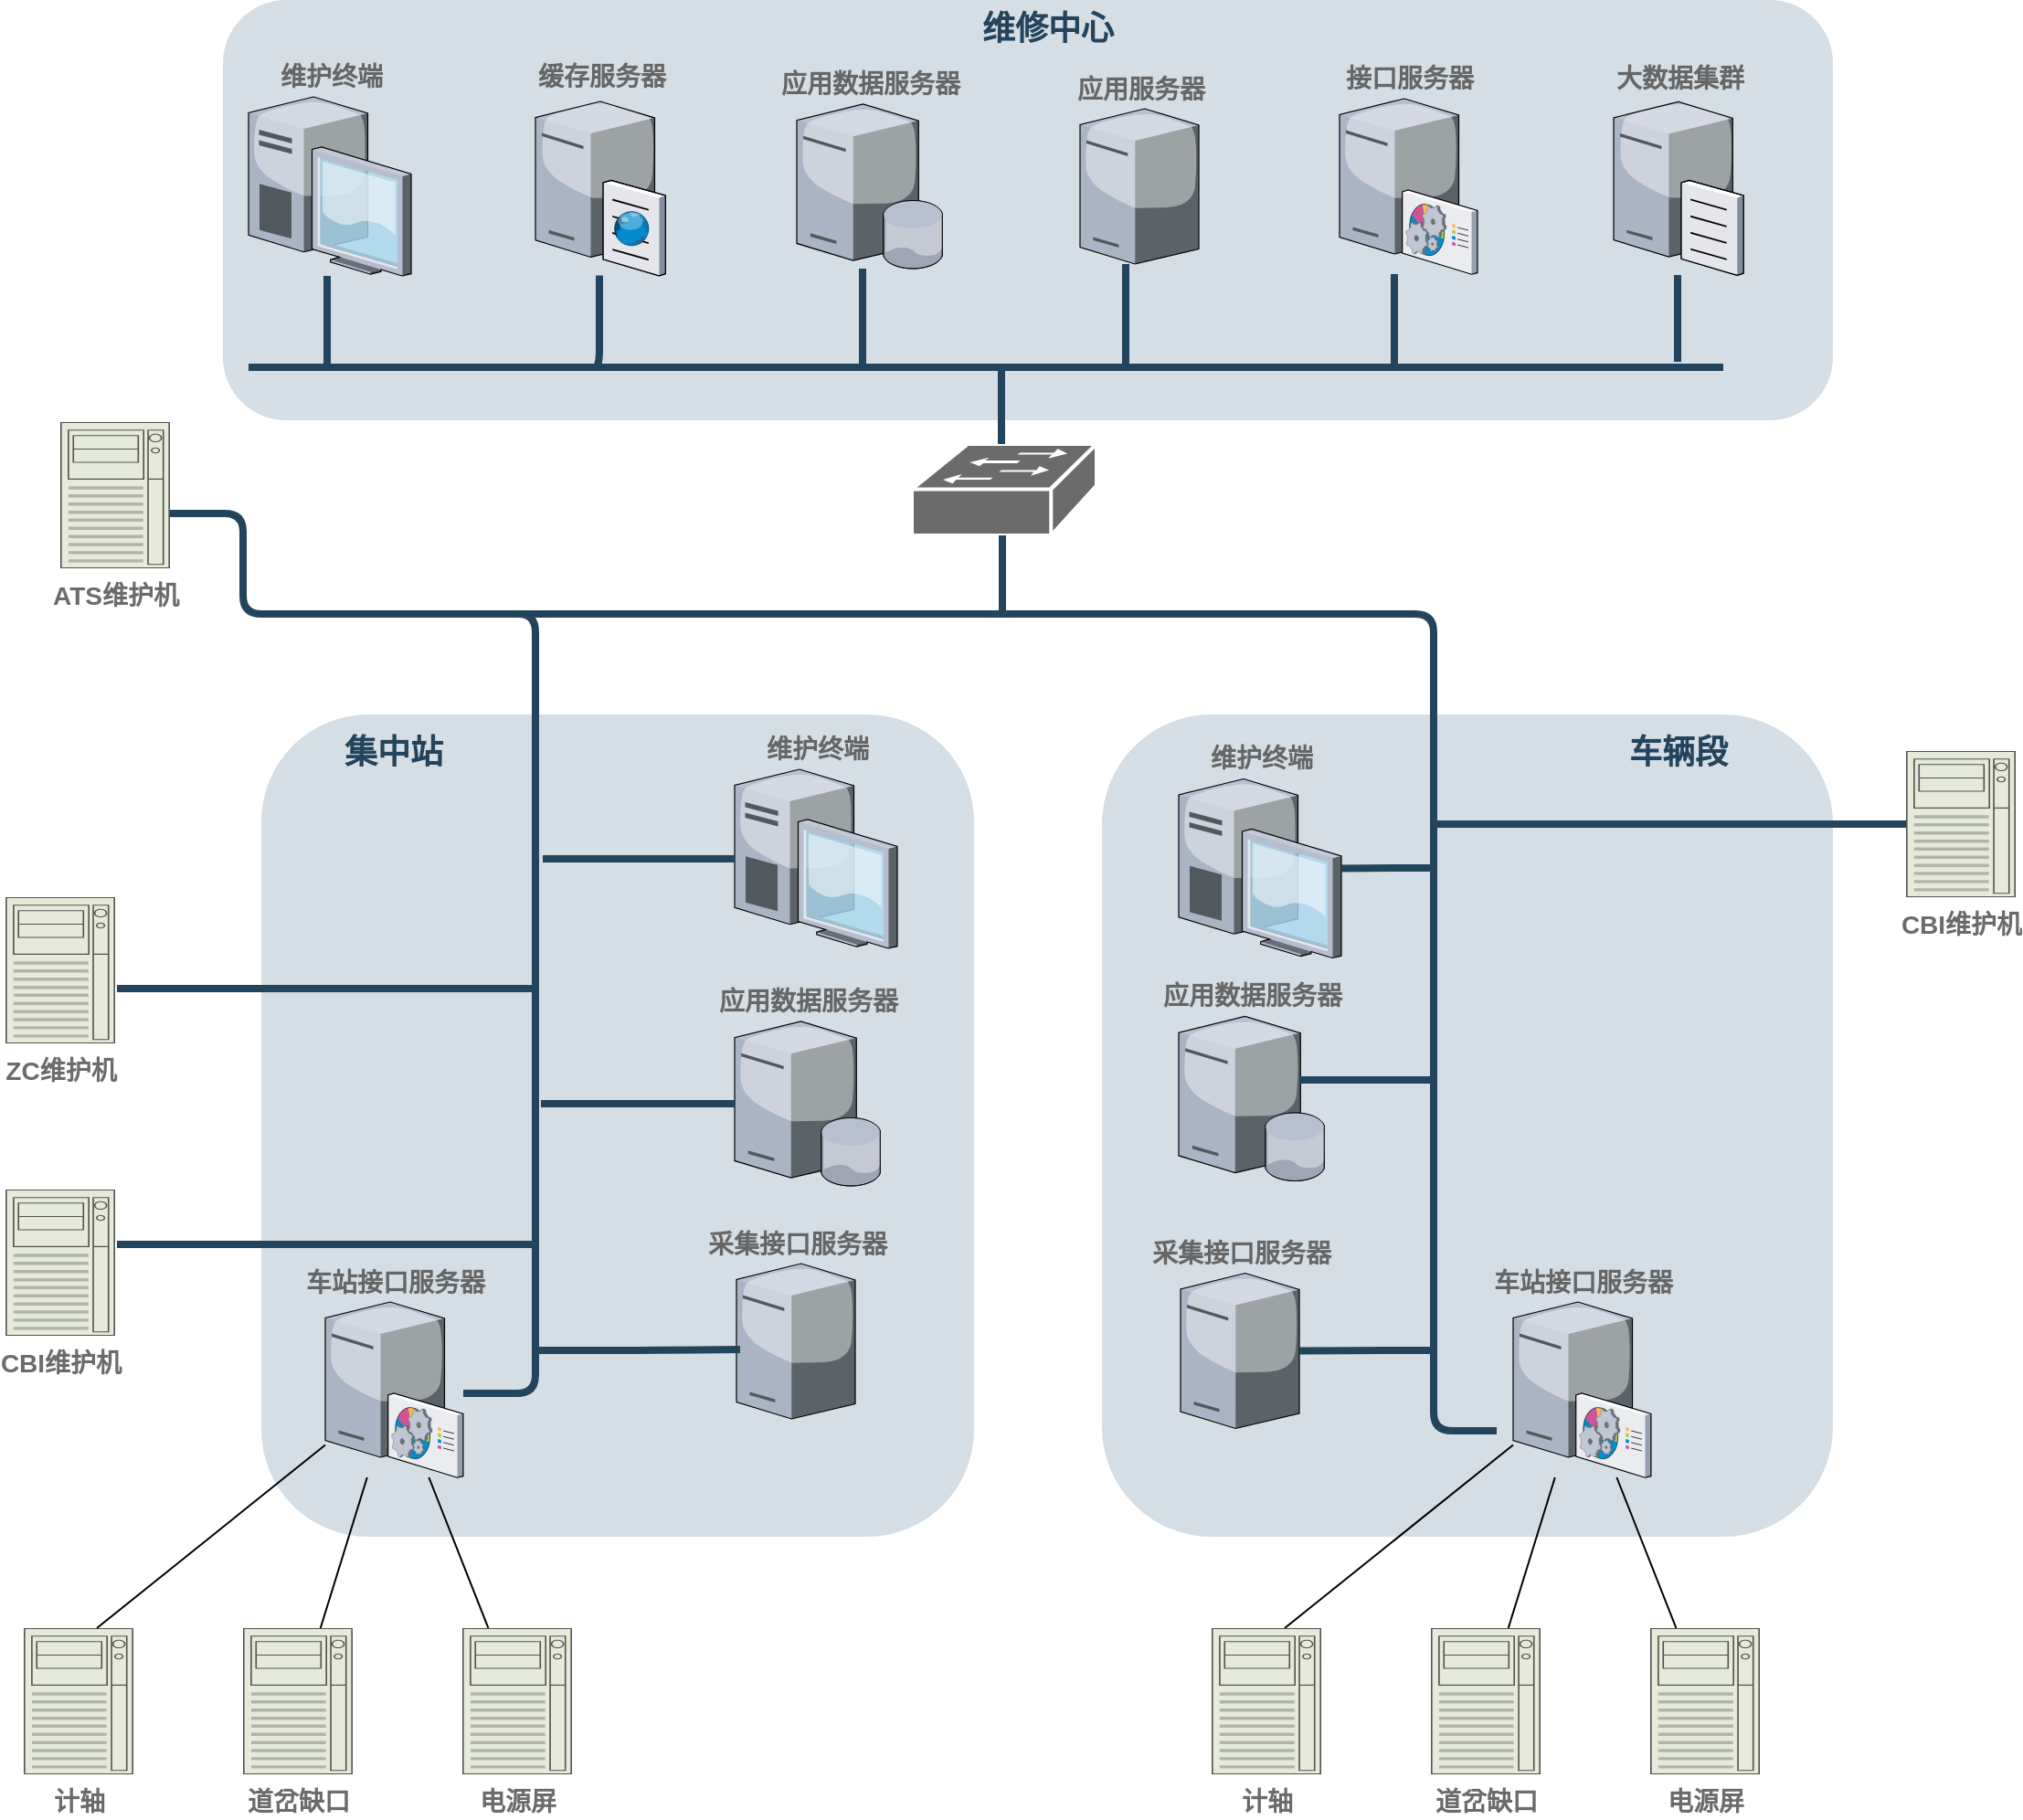 <mxfile version="22.1.18" type="github">
  <diagram id="6a731a19-8d31-9384-78a2-239565b7b9f0" name="Page-1">
    <mxGraphModel dx="2253" dy="738" grid="1" gridSize="10" guides="1" tooltips="1" connect="1" arrows="1" fold="1" page="1" pageScale="1" pageWidth="827" pageHeight="1169" background="none" math="0" shadow="0">
      <root>
        <mxCell id="0" />
        <mxCell id="1" parent="0" />
        <mxCell id="2095" value="" style="rounded=1;whiteSpace=wrap;html=1;strokeColor=none;fillColor=#BAC8D3;fontSize=24;fontColor=#23445D;align=center;opacity=60;" parent="1" vertex="1">
          <mxGeometry x="39" y="9" width="881" height="230" as="geometry" />
        </mxCell>
        <mxCell id="2107" value="" style="shape=mxgraph.cisco.switches.workgroup_switch;html=1;dashed=0;fillColor=#6B6B6B;strokeColor=#ffffff;strokeWidth=2;verticalLabelPosition=bottom;verticalAlign=top;fontFamily=Helvetica;fontSize=36;fontColor=#FFB366" parent="1" vertex="1">
          <mxGeometry x="416" y="252" width="101" height="50" as="geometry" />
        </mxCell>
        <mxCell id="2152" value="" style="line;html=1;strokeColor=#23445D;" parent="1" vertex="1">
          <mxGeometry x="53" y="205" width="807" height="10" as="geometry" />
        </mxCell>
        <mxCell id="2155" value="" style="edgeStyle=elbowEdgeStyle;elbow=horizontal;endArrow=none;html=1;strokeColor=#23445D;endFill=0;strokeWidth=4;rounded=1" parent="1" target="vkNKLQlULWIMrCskGfcK-2239" edge="1">
          <mxGeometry width="100" height="100" relative="1" as="geometry">
            <mxPoint x="533" y="210" as="sourcePoint" />
            <mxPoint x="533" y="157" as="targetPoint" />
          </mxGeometry>
        </mxCell>
        <mxCell id="2159" value="" style="edgeStyle=elbowEdgeStyle;elbow=horizontal;endArrow=none;html=1;strokeColor=#23445D;endFill=0;strokeWidth=4;rounded=1;" parent="1" target="vkNKLQlULWIMrCskGfcK-2234" edge="1">
          <mxGeometry width="100" height="100" relative="1" as="geometry">
            <mxPoint x="389" y="210" as="sourcePoint" />
            <mxPoint x="389" y="157" as="targetPoint" />
            <Array as="points">
              <mxPoint x="389" y="180" />
            </Array>
          </mxGeometry>
        </mxCell>
        <mxCell id="2160" value="" style="edgeStyle=elbowEdgeStyle;elbow=horizontal;endArrow=none;html=1;strokeColor=#23445D;endFill=0;strokeWidth=4;rounded=1;" parent="1" target="vkNKLQlULWIMrCskGfcK-2237" edge="1">
          <mxGeometry width="100" height="100" relative="1" as="geometry">
            <mxPoint x="240" y="210" as="sourcePoint" />
            <mxPoint x="245" y="157" as="targetPoint" />
            <Array as="points">
              <mxPoint x="245" y="180" />
            </Array>
          </mxGeometry>
        </mxCell>
        <mxCell id="2161" value="" style="edgeStyle=elbowEdgeStyle;elbow=horizontal;endArrow=none;html=1;strokeColor=#23445D;endFill=0;strokeWidth=4;rounded=1" parent="1" target="vkNKLQlULWIMrCskGfcK-2240" edge="1">
          <mxGeometry width="100" height="100" relative="1" as="geometry">
            <mxPoint x="96" y="210" as="sourcePoint" />
            <mxPoint x="96" y="157" as="targetPoint" />
          </mxGeometry>
        </mxCell>
        <mxCell id="2162" value="" style="edgeStyle=elbowEdgeStyle;elbow=horizontal;endArrow=none;html=1;strokeColor=#23445D;endFill=0;strokeWidth=4;rounded=1" parent="1" target="2107" edge="1">
          <mxGeometry width="100" height="100" relative="1" as="geometry">
            <mxPoint x="465" y="210" as="sourcePoint" />
            <mxPoint x="465" y="240" as="targetPoint" />
          </mxGeometry>
        </mxCell>
        <mxCell id="2163" value="" style="edgeStyle=elbowEdgeStyle;elbow=horizontal;endArrow=none;html=1;strokeColor=#23445D;endFill=0;strokeWidth=4;rounded=1" parent="1" source="2107" edge="1">
          <mxGeometry width="100" height="100" relative="1" as="geometry">
            <mxPoint x="465.0" y="303" as="sourcePoint" />
            <mxPoint x="465.278" y="345.083" as="targetPoint" />
          </mxGeometry>
        </mxCell>
        <mxCell id="2226" value="&lt;font color=&quot;#23445d&quot; style=&quot;font-size: 18px;&quot;&gt;维修中心&lt;/font&gt;" style="rounded=1;whiteSpace=wrap;html=1;strokeColor=none;fillColor=none;fontSize=18;fontColor=#742B21;align=center;fontStyle=1" parent="1" vertex="1">
          <mxGeometry x="377.5" y="15" width="225" height="19" as="geometry" />
        </mxCell>
        <mxCell id="chNrVIpnMzZten6UTjGX-2267" value="" style="edgeStyle=elbowEdgeStyle;elbow=horizontal;endArrow=none;html=1;strokeColor=#23445D;endFill=0;strokeWidth=4;rounded=1;" parent="1" target="vkNKLQlULWIMrCskGfcK-2236" edge="1">
          <mxGeometry width="100" height="100" relative="1" as="geometry">
            <mxPoint x="680" y="209" as="sourcePoint" />
            <mxPoint x="687" y="160" as="targetPoint" />
            <Array as="points">
              <mxPoint x="680" y="170" />
            </Array>
          </mxGeometry>
        </mxCell>
        <mxCell id="chNrVIpnMzZten6UTjGX-2269" value="" style="rounded=1;whiteSpace=wrap;html=1;strokeColor=none;fillColor=#BAC8D3;fontSize=24;fontColor=#23445D;align=right;opacity=60;labelPosition=left;verticalLabelPosition=top;verticalAlign=bottom;" parent="1" vertex="1">
          <mxGeometry x="60" y="400" width="390" height="450" as="geometry" />
        </mxCell>
        <mxCell id="vkNKLQlULWIMrCskGfcK-2234" value="应用数据服务器" style="verticalLabelPosition=top;sketch=0;aspect=fixed;html=1;verticalAlign=bottom;strokeColor=none;align=center;outlineConnect=0;shape=mxgraph.citrix.database_server;labelPosition=center;fontSize=14;fontStyle=1;fontColor=#666666;" vertex="1" parent="1">
          <mxGeometry x="353" y="66" width="80" height="90" as="geometry" />
        </mxCell>
        <mxCell id="vkNKLQlULWIMrCskGfcK-2235" value="大数据集群" style="verticalLabelPosition=top;sketch=0;aspect=fixed;html=1;verticalAlign=bottom;strokeColor=none;align=center;outlineConnect=0;shape=mxgraph.citrix.file_server;fontStyle=1;fontColor=#666666;labelPosition=center;fontSize=14;" vertex="1" parent="1">
          <mxGeometry x="800" y="62.5" width="71" height="97" as="geometry" />
        </mxCell>
        <mxCell id="vkNKLQlULWIMrCskGfcK-2236" value="接口服务器" style="verticalLabelPosition=top;sketch=0;aspect=fixed;html=1;verticalAlign=bottom;strokeColor=none;align=center;outlineConnect=0;shape=mxgraph.citrix.command_center;labelPosition=center;fontSize=14;fontStyle=1;fontColor=#666666;" vertex="1" parent="1">
          <mxGeometry x="650" y="63" width="75.5" height="96" as="geometry" />
        </mxCell>
        <mxCell id="vkNKLQlULWIMrCskGfcK-2237" value="缓存服务器" style="verticalLabelPosition=top;sketch=0;aspect=fixed;html=1;verticalAlign=bottom;strokeColor=none;align=center;outlineConnect=0;shape=mxgraph.citrix.cache_server;labelPosition=center;fontSize=14;fontStyle=1;fontColor=#666666;" vertex="1" parent="1">
          <mxGeometry x="210" y="62.25" width="71" height="97.5" as="geometry" />
        </mxCell>
        <mxCell id="vkNKLQlULWIMrCskGfcK-2239" value="应用服务器" style="verticalLabelPosition=top;sketch=0;aspect=fixed;html=1;verticalAlign=bottom;strokeColor=none;align=center;outlineConnect=0;shape=mxgraph.citrix.tower_server;fontSize=14;fontStyle=1;labelPosition=center;fontColor=#666666;" vertex="1" parent="1">
          <mxGeometry x="508" y="68.5" width="65" height="85" as="geometry" />
        </mxCell>
        <mxCell id="vkNKLQlULWIMrCskGfcK-2240" value="维护终端" style="verticalLabelPosition=top;sketch=0;aspect=fixed;html=1;verticalAlign=bottom;strokeColor=none;align=center;outlineConnect=0;shape=mxgraph.citrix.desktop;fontStyle=1;fontSize=14;labelPosition=center;fontColor=#666666;" vertex="1" parent="1">
          <mxGeometry x="53" y="62" width="89" height="98" as="geometry" />
        </mxCell>
        <mxCell id="vkNKLQlULWIMrCskGfcK-2241" value="" style="edgeStyle=elbowEdgeStyle;elbow=horizontal;endArrow=none;html=1;strokeColor=#23445D;endFill=0;strokeWidth=4;rounded=1;exitX=0.969;exitY=0.2;exitDx=0;exitDy=0;exitPerimeter=0;" edge="1" parent="1" source="2152" target="vkNKLQlULWIMrCskGfcK-2235">
          <mxGeometry width="100" height="100" relative="1" as="geometry">
            <mxPoint x="697" y="219" as="sourcePoint" />
            <mxPoint x="697" y="169" as="targetPoint" />
          </mxGeometry>
        </mxCell>
        <mxCell id="vkNKLQlULWIMrCskGfcK-2242" value="" style="edgeStyle=elbowEdgeStyle;elbow=horizontal;endArrow=none;html=1;strokeColor=#23445D;endFill=0;strokeWidth=4;rounded=1;exitX=0.167;exitY=0.3;exitDx=0;exitDy=0;exitPerimeter=0;" edge="1" parent="1">
          <mxGeometry width="100" height="100" relative="1" as="geometry">
            <mxPoint x="191.87" y="345" as="sourcePoint" />
            <mxPoint x="170.5" y="771.5" as="targetPoint" />
            <Array as="points">
              <mxPoint x="210" y="542" />
            </Array>
          </mxGeometry>
        </mxCell>
        <mxCell id="vkNKLQlULWIMrCskGfcK-2243" value="&lt;font color=&quot;#23445d&quot;&gt;集中站&lt;/font&gt;" style="rounded=1;whiteSpace=wrap;html=1;strokeColor=none;fillColor=none;fontSize=18;fontColor=#742B21;align=center;fontStyle=1" vertex="1" parent="1">
          <mxGeometry x="20.25" y="411" width="225" height="19" as="geometry" />
        </mxCell>
        <mxCell id="vkNKLQlULWIMrCskGfcK-2246" value="维护终端" style="verticalLabelPosition=top;sketch=0;aspect=fixed;html=1;verticalAlign=bottom;strokeColor=none;align=center;outlineConnect=0;shape=mxgraph.citrix.desktop;fontStyle=1;fontSize=14;labelPosition=center;fontColor=#666666;" vertex="1" parent="1">
          <mxGeometry x="319" y="430" width="89" height="98" as="geometry" />
        </mxCell>
        <mxCell id="vkNKLQlULWIMrCskGfcK-2248" value="" style="edgeStyle=elbowEdgeStyle;elbow=horizontal;endArrow=none;html=1;strokeColor=#23445D;endFill=0;strokeWidth=4;rounded=1" edge="1" parent="1" target="vkNKLQlULWIMrCskGfcK-2246">
          <mxGeometry width="100" height="100" relative="1" as="geometry">
            <mxPoint x="214" y="479" as="sourcePoint" />
            <mxPoint x="315" y="474" as="targetPoint" />
          </mxGeometry>
        </mxCell>
        <mxCell id="vkNKLQlULWIMrCskGfcK-2249" value="应用数据服务器" style="verticalLabelPosition=top;sketch=0;aspect=fixed;html=1;verticalAlign=bottom;strokeColor=none;align=center;outlineConnect=0;shape=mxgraph.citrix.database_server;labelPosition=center;fontSize=14;fontStyle=1;fontColor=#666666;" vertex="1" parent="1">
          <mxGeometry x="319" y="568" width="80" height="90" as="geometry" />
        </mxCell>
        <mxCell id="vkNKLQlULWIMrCskGfcK-2250" value="" style="edgeStyle=elbowEdgeStyle;elbow=horizontal;endArrow=none;html=1;strokeColor=#23445D;endFill=0;strokeWidth=4;rounded=1" edge="1" parent="1" target="vkNKLQlULWIMrCskGfcK-2249">
          <mxGeometry width="100" height="100" relative="1" as="geometry">
            <mxPoint x="213" y="613" as="sourcePoint" />
            <mxPoint x="320" y="616" as="targetPoint" />
            <Array as="points" />
          </mxGeometry>
        </mxCell>
        <mxCell id="vkNKLQlULWIMrCskGfcK-2251" value="采集接口服务器" style="verticalLabelPosition=top;sketch=0;aspect=fixed;html=1;verticalAlign=bottom;strokeColor=none;align=center;outlineConnect=0;shape=mxgraph.citrix.tower_server;fontSize=14;fontStyle=1;labelPosition=center;fontColor=#666666;" vertex="1" parent="1">
          <mxGeometry x="320" y="700.5" width="65" height="85" as="geometry" />
        </mxCell>
        <mxCell id="vkNKLQlULWIMrCskGfcK-2252" value="" style="edgeStyle=elbowEdgeStyle;elbow=horizontal;endArrow=none;html=1;strokeColor=#23445D;endFill=0;strokeWidth=4;rounded=1" edge="1" parent="1">
          <mxGeometry width="100" height="100" relative="1" as="geometry">
            <mxPoint x="211" y="748" as="sourcePoint" />
            <mxPoint x="322" y="747.5" as="targetPoint" />
          </mxGeometry>
        </mxCell>
        <mxCell id="vkNKLQlULWIMrCskGfcK-2254" value="车站接口服务器" style="verticalLabelPosition=top;sketch=0;aspect=fixed;html=1;verticalAlign=bottom;strokeColor=none;align=center;outlineConnect=0;shape=mxgraph.citrix.command_center;labelPosition=center;fontSize=14;fontStyle=1;fontColor=#666666;" vertex="1" parent="1">
          <mxGeometry x="95" y="721.5" width="75.5" height="96" as="geometry" />
        </mxCell>
        <mxCell id="vkNKLQlULWIMrCskGfcK-2256" value="计轴" style="strokeColor=#666666;html=1;verticalLabelPosition=bottom;labelBackgroundColor=#ffffff;verticalAlign=top;outlineConnect=0;shadow=0;dashed=0;shape=mxgraph.rack.general.server_2;fillColor=#e6eada;fontSize=14;fontStyle=1;fontColor=#6B6B6B;" vertex="1" parent="1">
          <mxGeometry x="-70" y="900" width="60" height="80" as="geometry" />
        </mxCell>
        <mxCell id="vkNKLQlULWIMrCskGfcK-2257" value="道岔缺口" style="strokeColor=#666666;html=1;verticalLabelPosition=bottom;labelBackgroundColor=#ffffff;verticalAlign=top;outlineConnect=0;shadow=0;dashed=0;shape=mxgraph.rack.general.server_2;fillColor=#e6eada;fontSize=14;fontStyle=1;fontColor=#6B6B6B;" vertex="1" parent="1">
          <mxGeometry x="50" y="900" width="60" height="80" as="geometry" />
        </mxCell>
        <mxCell id="vkNKLQlULWIMrCskGfcK-2258" value="电源屏" style="strokeColor=#666666;html=1;verticalLabelPosition=bottom;labelBackgroundColor=#ffffff;verticalAlign=top;outlineConnect=0;shadow=0;dashed=0;shape=mxgraph.rack.general.server_2;fillColor=#e6eada;fontSize=14;fontStyle=1;fontColor=#6B6B6B;" vertex="1" parent="1">
          <mxGeometry x="170" y="900" width="60" height="80" as="geometry" />
        </mxCell>
        <mxCell id="vkNKLQlULWIMrCskGfcK-2264" value="" style="endArrow=none;html=1;rounded=0;" edge="1" parent="1" target="vkNKLQlULWIMrCskGfcK-2254">
          <mxGeometry width="50" height="50" relative="1" as="geometry">
            <mxPoint x="-30" y="900" as="sourcePoint" />
            <mxPoint x="20" y="850" as="targetPoint" />
          </mxGeometry>
        </mxCell>
        <mxCell id="vkNKLQlULWIMrCskGfcK-2265" value="" style="endArrow=none;html=1;rounded=0;" edge="1" parent="1" source="vkNKLQlULWIMrCskGfcK-2257" target="vkNKLQlULWIMrCskGfcK-2254">
          <mxGeometry width="50" height="50" relative="1" as="geometry">
            <mxPoint x="-20" y="910" as="sourcePoint" />
            <mxPoint x="105" y="810" as="targetPoint" />
          </mxGeometry>
        </mxCell>
        <mxCell id="vkNKLQlULWIMrCskGfcK-2266" value="" style="endArrow=none;html=1;rounded=0;" edge="1" parent="1" source="vkNKLQlULWIMrCskGfcK-2258" target="vkNKLQlULWIMrCskGfcK-2254">
          <mxGeometry width="50" height="50" relative="1" as="geometry">
            <mxPoint x="-10" y="920" as="sourcePoint" />
            <mxPoint x="115" y="820" as="targetPoint" />
          </mxGeometry>
        </mxCell>
        <mxCell id="vkNKLQlULWIMrCskGfcK-2267" value="ZC维护机" style="strokeColor=#666666;html=1;verticalLabelPosition=bottom;labelBackgroundColor=#ffffff;verticalAlign=top;outlineConnect=0;shadow=0;dashed=0;shape=mxgraph.rack.general.server_2;fillColor=#e6eada;fontSize=14;fontStyle=1;fontColor=#6B6B6B;" vertex="1" parent="1">
          <mxGeometry x="-80" y="500" width="60" height="80" as="geometry" />
        </mxCell>
        <mxCell id="vkNKLQlULWIMrCskGfcK-2268" value="CBI维护机" style="strokeColor=#666666;html=1;verticalLabelPosition=bottom;labelBackgroundColor=#ffffff;verticalAlign=top;outlineConnect=0;shadow=0;dashed=0;shape=mxgraph.rack.general.server_2;fillColor=#e6eada;fontSize=14;fontStyle=1;fontColor=#6B6B6B;" vertex="1" parent="1">
          <mxGeometry x="-80" y="660" width="60" height="80" as="geometry" />
        </mxCell>
        <mxCell id="vkNKLQlULWIMrCskGfcK-2270" value="" style="edgeStyle=elbowEdgeStyle;elbow=horizontal;endArrow=none;html=1;strokeColor=#23445D;endFill=0;strokeWidth=4;rounded=1" edge="1" parent="1">
          <mxGeometry width="100" height="100" relative="1" as="geometry">
            <mxPoint x="-19" y="550" as="sourcePoint" />
            <mxPoint x="211" y="550" as="targetPoint" />
          </mxGeometry>
        </mxCell>
        <mxCell id="vkNKLQlULWIMrCskGfcK-2271" value="" style="edgeStyle=elbowEdgeStyle;elbow=horizontal;endArrow=none;html=1;strokeColor=#23445D;endFill=0;strokeWidth=4;rounded=1" edge="1" parent="1">
          <mxGeometry width="100" height="100" relative="1" as="geometry">
            <mxPoint x="-19" y="690" as="sourcePoint" />
            <mxPoint x="211" y="690" as="targetPoint" />
          </mxGeometry>
        </mxCell>
        <mxCell id="vkNKLQlULWIMrCskGfcK-2272" value="" style="rounded=1;whiteSpace=wrap;html=1;strokeColor=none;fillColor=#BAC8D3;fontSize=24;fontColor=#23445D;align=right;opacity=60;labelPosition=left;verticalLabelPosition=top;verticalAlign=bottom;" vertex="1" parent="1">
          <mxGeometry x="520" y="400" width="400" height="450" as="geometry" />
        </mxCell>
        <mxCell id="vkNKLQlULWIMrCskGfcK-2273" value="" style="edgeStyle=elbowEdgeStyle;elbow=horizontal;endArrow=none;html=1;strokeColor=#23445D;endFill=0;strokeWidth=4;rounded=1;entryX=-0.066;entryY=0.734;entryDx=0;entryDy=0;entryPerimeter=0;" edge="1" parent="1">
          <mxGeometry width="100" height="100" relative="1" as="geometry">
            <mxPoint x="667" y="345" as="sourcePoint" />
            <mxPoint x="736.017" y="791.964" as="targetPoint" />
          </mxGeometry>
        </mxCell>
        <mxCell id="vkNKLQlULWIMrCskGfcK-2274" value="&lt;font color=&quot;#23445d&quot;&gt;车辆段&lt;/font&gt;" style="rounded=1;whiteSpace=wrap;html=1;strokeColor=none;fillColor=none;fontSize=18;fontColor=#742B21;align=center;fontStyle=1" vertex="1" parent="1">
          <mxGeometry x="723" y="411" width="225" height="19" as="geometry" />
        </mxCell>
        <mxCell id="vkNKLQlULWIMrCskGfcK-2275" value="维护终端" style="verticalLabelPosition=top;sketch=0;aspect=fixed;html=1;verticalAlign=bottom;strokeColor=none;align=center;outlineConnect=0;shape=mxgraph.citrix.desktop;fontStyle=1;fontSize=14;labelPosition=center;fontColor=#666666;" vertex="1" parent="1">
          <mxGeometry x="562" y="435.25" width="89" height="98" as="geometry" />
        </mxCell>
        <mxCell id="vkNKLQlULWIMrCskGfcK-2276" value="" style="edgeStyle=elbowEdgeStyle;elbow=horizontal;endArrow=none;html=1;strokeColor=#23445D;endFill=0;strokeWidth=4;rounded=1" edge="1" parent="1" target="vkNKLQlULWIMrCskGfcK-2275">
          <mxGeometry width="100" height="100" relative="1" as="geometry">
            <mxPoint x="700" y="484" as="sourcePoint" />
            <mxPoint x="784" y="454" as="targetPoint" />
          </mxGeometry>
        </mxCell>
        <mxCell id="vkNKLQlULWIMrCskGfcK-2277" value="应用数据服务器" style="verticalLabelPosition=top;sketch=0;aspect=fixed;html=1;verticalAlign=bottom;strokeColor=none;align=center;outlineConnect=0;shape=mxgraph.citrix.database_server;labelPosition=center;fontSize=14;fontStyle=1;fontColor=#666666;" vertex="1" parent="1">
          <mxGeometry x="562" y="565.25" width="80" height="90" as="geometry" />
        </mxCell>
        <mxCell id="vkNKLQlULWIMrCskGfcK-2279" value="采集接口服务器" style="verticalLabelPosition=top;sketch=0;aspect=fixed;html=1;verticalAlign=bottom;strokeColor=none;align=center;outlineConnect=0;shape=mxgraph.citrix.tower_server;fontSize=14;fontStyle=1;labelPosition=center;fontColor=#666666;" vertex="1" parent="1">
          <mxGeometry x="563" y="705.75" width="65" height="85" as="geometry" />
        </mxCell>
        <mxCell id="vkNKLQlULWIMrCskGfcK-2280" value="" style="edgeStyle=elbowEdgeStyle;elbow=horizontal;endArrow=none;html=1;strokeColor=#23445D;endFill=0;strokeWidth=4;rounded=1" edge="1" parent="1" target="vkNKLQlULWIMrCskGfcK-2279">
          <mxGeometry width="100" height="100" relative="1" as="geometry">
            <mxPoint x="700" y="748" as="sourcePoint" />
            <mxPoint x="791" y="727.5" as="targetPoint" />
          </mxGeometry>
        </mxCell>
        <mxCell id="vkNKLQlULWIMrCskGfcK-2281" value="车站接口服务器" style="verticalLabelPosition=top;sketch=0;aspect=fixed;html=1;verticalAlign=bottom;strokeColor=none;align=center;outlineConnect=0;shape=mxgraph.citrix.command_center;labelPosition=center;fontSize=14;fontStyle=1;fontColor=#666666;" vertex="1" parent="1">
          <mxGeometry x="745" y="721.5" width="75.5" height="96" as="geometry" />
        </mxCell>
        <mxCell id="vkNKLQlULWIMrCskGfcK-2282" value="计轴" style="strokeColor=#666666;html=1;verticalLabelPosition=bottom;labelBackgroundColor=#ffffff;verticalAlign=top;outlineConnect=0;shadow=0;dashed=0;shape=mxgraph.rack.general.server_2;fillColor=#e6eada;fontSize=14;fontStyle=1;fontColor=#6B6B6B;" vertex="1" parent="1">
          <mxGeometry x="580" y="900" width="60" height="80" as="geometry" />
        </mxCell>
        <mxCell id="vkNKLQlULWIMrCskGfcK-2283" value="道岔缺口" style="strokeColor=#666666;html=1;verticalLabelPosition=bottom;labelBackgroundColor=#ffffff;verticalAlign=top;outlineConnect=0;shadow=0;dashed=0;shape=mxgraph.rack.general.server_2;fillColor=#e6eada;fontSize=14;fontStyle=1;fontColor=#6B6B6B;" vertex="1" parent="1">
          <mxGeometry x="700" y="900" width="60" height="80" as="geometry" />
        </mxCell>
        <mxCell id="vkNKLQlULWIMrCskGfcK-2284" value="电源屏" style="strokeColor=#666666;html=1;verticalLabelPosition=bottom;labelBackgroundColor=#ffffff;verticalAlign=top;outlineConnect=0;shadow=0;dashed=0;shape=mxgraph.rack.general.server_2;fillColor=#e6eada;fontSize=14;fontStyle=1;fontColor=#6B6B6B;" vertex="1" parent="1">
          <mxGeometry x="820" y="900" width="60" height="80" as="geometry" />
        </mxCell>
        <mxCell id="vkNKLQlULWIMrCskGfcK-2285" value="" style="endArrow=none;html=1;rounded=0;" edge="1" parent="1" target="vkNKLQlULWIMrCskGfcK-2281">
          <mxGeometry width="50" height="50" relative="1" as="geometry">
            <mxPoint x="620" y="900" as="sourcePoint" />
            <mxPoint x="670" y="850" as="targetPoint" />
          </mxGeometry>
        </mxCell>
        <mxCell id="vkNKLQlULWIMrCskGfcK-2286" value="" style="endArrow=none;html=1;rounded=0;" edge="1" parent="1" source="vkNKLQlULWIMrCskGfcK-2283" target="vkNKLQlULWIMrCskGfcK-2281">
          <mxGeometry width="50" height="50" relative="1" as="geometry">
            <mxPoint x="630" y="910" as="sourcePoint" />
            <mxPoint x="755" y="810" as="targetPoint" />
          </mxGeometry>
        </mxCell>
        <mxCell id="vkNKLQlULWIMrCskGfcK-2287" value="" style="endArrow=none;html=1;rounded=0;" edge="1" parent="1" source="vkNKLQlULWIMrCskGfcK-2284" target="vkNKLQlULWIMrCskGfcK-2281">
          <mxGeometry width="50" height="50" relative="1" as="geometry">
            <mxPoint x="640" y="920" as="sourcePoint" />
            <mxPoint x="765" y="820" as="targetPoint" />
          </mxGeometry>
        </mxCell>
        <mxCell id="vkNKLQlULWIMrCskGfcK-2289" value="CBI维护机" style="strokeColor=#666666;html=1;verticalLabelPosition=bottom;labelBackgroundColor=#ffffff;verticalAlign=top;outlineConnect=0;shadow=0;dashed=0;shape=mxgraph.rack.general.server_2;fillColor=#e6eada;fontSize=14;fontStyle=1;fontColor=#6B6B6B;" vertex="1" parent="1">
          <mxGeometry x="960" y="420" width="60" height="80" as="geometry" />
        </mxCell>
        <mxCell id="vkNKLQlULWIMrCskGfcK-2290" value="" style="edgeStyle=elbowEdgeStyle;elbow=horizontal;endArrow=none;html=1;strokeColor=#23445D;endFill=0;strokeWidth=4;rounded=1" edge="1" parent="1" target="vkNKLQlULWIMrCskGfcK-2289">
          <mxGeometry width="100" height="100" relative="1" as="geometry">
            <mxPoint x="700" y="460" as="sourcePoint" />
            <mxPoint x="913" y="460" as="targetPoint" />
          </mxGeometry>
        </mxCell>
        <mxCell id="2154" value="" style="line;html=1;strokeColor=#23445D;" parent="1" vertex="1">
          <mxGeometry x="90" y="340" width="600" height="10" as="geometry" />
        </mxCell>
        <mxCell id="vkNKLQlULWIMrCskGfcK-2295" value="" style="edgeStyle=elbowEdgeStyle;elbow=horizontal;endArrow=none;html=1;strokeColor=#23445D;endFill=0;strokeWidth=4;rounded=1" edge="1" parent="1">
          <mxGeometry width="100" height="100" relative="1" as="geometry">
            <mxPoint x="700" y="600" as="sourcePoint" />
            <mxPoint x="628" y="600" as="targetPoint" />
          </mxGeometry>
        </mxCell>
        <mxCell id="vkNKLQlULWIMrCskGfcK-2296" value="ATS维护机" style="strokeColor=#666666;html=1;verticalLabelPosition=bottom;labelBackgroundColor=#ffffff;verticalAlign=top;outlineConnect=0;shadow=0;dashed=0;shape=mxgraph.rack.general.server_2;fillColor=#e6eada;fontSize=14;fontStyle=1;fontColor=#6B6B6B;" vertex="1" parent="1">
          <mxGeometry x="-50" y="240" width="60" height="80" as="geometry" />
        </mxCell>
        <mxCell id="vkNKLQlULWIMrCskGfcK-2297" value="" style="edgeStyle=elbowEdgeStyle;elbow=horizontal;endArrow=none;html=1;strokeColor=#23445D;endFill=0;strokeWidth=4;rounded=1" edge="1" parent="1" target="2154">
          <mxGeometry width="100" height="100" relative="1" as="geometry">
            <mxPoint x="10" y="290" as="sourcePoint" />
            <mxPoint x="115" y="290" as="targetPoint" />
          </mxGeometry>
        </mxCell>
      </root>
    </mxGraphModel>
  </diagram>
</mxfile>
